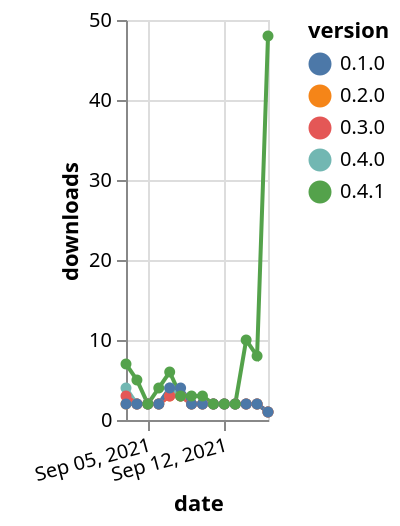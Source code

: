 {"$schema": "https://vega.github.io/schema/vega-lite/v5.json", "description": "A simple bar chart with embedded data.", "data": {"values": [{"date": "2021-09-03", "total": 331, "delta": 2, "version": "0.2.0"}, {"date": "2021-09-04", "total": 333, "delta": 2, "version": "0.2.0"}, {"date": "2021-09-05", "total": 335, "delta": 2, "version": "0.2.0"}, {"date": "2021-09-06", "total": 337, "delta": 2, "version": "0.2.0"}, {"date": "2021-09-07", "total": 340, "delta": 3, "version": "0.2.0"}, {"date": "2021-09-08", "total": 343, "delta": 3, "version": "0.2.0"}, {"date": "2021-09-09", "total": 345, "delta": 2, "version": "0.2.0"}, {"date": "2021-09-10", "total": 347, "delta": 2, "version": "0.2.0"}, {"date": "2021-09-11", "total": 349, "delta": 2, "version": "0.2.0"}, {"date": "2021-09-12", "total": 351, "delta": 2, "version": "0.2.0"}, {"date": "2021-09-13", "total": 353, "delta": 2, "version": "0.2.0"}, {"date": "2021-09-14", "total": 355, "delta": 2, "version": "0.2.0"}, {"date": "2021-09-15", "total": 357, "delta": 2, "version": "0.2.0"}, {"date": "2021-09-16", "total": 358, "delta": 1, "version": "0.2.0"}, {"date": "2021-09-03", "total": 234, "delta": 4, "version": "0.4.0"}, {"date": "2021-09-04", "total": 236, "delta": 2, "version": "0.4.0"}, {"date": "2021-09-05", "total": 238, "delta": 2, "version": "0.4.0"}, {"date": "2021-09-06", "total": 240, "delta": 2, "version": "0.4.0"}, {"date": "2021-09-07", "total": 244, "delta": 4, "version": "0.4.0"}, {"date": "2021-09-08", "total": 247, "delta": 3, "version": "0.4.0"}, {"date": "2021-09-09", "total": 249, "delta": 2, "version": "0.4.0"}, {"date": "2021-09-10", "total": 251, "delta": 2, "version": "0.4.0"}, {"date": "2021-09-11", "total": 253, "delta": 2, "version": "0.4.0"}, {"date": "2021-09-12", "total": 255, "delta": 2, "version": "0.4.0"}, {"date": "2021-09-13", "total": 257, "delta": 2, "version": "0.4.0"}, {"date": "2021-09-14", "total": 259, "delta": 2, "version": "0.4.0"}, {"date": "2021-09-15", "total": 261, "delta": 2, "version": "0.4.0"}, {"date": "2021-09-16", "total": 262, "delta": 1, "version": "0.4.0"}, {"date": "2021-09-03", "total": 306, "delta": 3, "version": "0.3.0"}, {"date": "2021-09-04", "total": 308, "delta": 2, "version": "0.3.0"}, {"date": "2021-09-05", "total": 310, "delta": 2, "version": "0.3.0"}, {"date": "2021-09-06", "total": 312, "delta": 2, "version": "0.3.0"}, {"date": "2021-09-07", "total": 315, "delta": 3, "version": "0.3.0"}, {"date": "2021-09-08", "total": 318, "delta": 3, "version": "0.3.0"}, {"date": "2021-09-09", "total": 320, "delta": 2, "version": "0.3.0"}, {"date": "2021-09-10", "total": 322, "delta": 2, "version": "0.3.0"}, {"date": "2021-09-11", "total": 324, "delta": 2, "version": "0.3.0"}, {"date": "2021-09-12", "total": 326, "delta": 2, "version": "0.3.0"}, {"date": "2021-09-13", "total": 328, "delta": 2, "version": "0.3.0"}, {"date": "2021-09-14", "total": 330, "delta": 2, "version": "0.3.0"}, {"date": "2021-09-15", "total": 332, "delta": 2, "version": "0.3.0"}, {"date": "2021-09-16", "total": 333, "delta": 1, "version": "0.3.0"}, {"date": "2021-09-03", "total": 732, "delta": 2, "version": "0.1.0"}, {"date": "2021-09-04", "total": 734, "delta": 2, "version": "0.1.0"}, {"date": "2021-09-05", "total": 736, "delta": 2, "version": "0.1.0"}, {"date": "2021-09-06", "total": 738, "delta": 2, "version": "0.1.0"}, {"date": "2021-09-07", "total": 742, "delta": 4, "version": "0.1.0"}, {"date": "2021-09-08", "total": 746, "delta": 4, "version": "0.1.0"}, {"date": "2021-09-09", "total": 748, "delta": 2, "version": "0.1.0"}, {"date": "2021-09-10", "total": 750, "delta": 2, "version": "0.1.0"}, {"date": "2021-09-11", "total": 752, "delta": 2, "version": "0.1.0"}, {"date": "2021-09-12", "total": 754, "delta": 2, "version": "0.1.0"}, {"date": "2021-09-13", "total": 756, "delta": 2, "version": "0.1.0"}, {"date": "2021-09-14", "total": 758, "delta": 2, "version": "0.1.0"}, {"date": "2021-09-15", "total": 760, "delta": 2, "version": "0.1.0"}, {"date": "2021-09-16", "total": 761, "delta": 1, "version": "0.1.0"}, {"date": "2021-09-03", "total": 154, "delta": 7, "version": "0.4.1"}, {"date": "2021-09-04", "total": 159, "delta": 5, "version": "0.4.1"}, {"date": "2021-09-05", "total": 161, "delta": 2, "version": "0.4.1"}, {"date": "2021-09-06", "total": 165, "delta": 4, "version": "0.4.1"}, {"date": "2021-09-07", "total": 171, "delta": 6, "version": "0.4.1"}, {"date": "2021-09-08", "total": 174, "delta": 3, "version": "0.4.1"}, {"date": "2021-09-09", "total": 177, "delta": 3, "version": "0.4.1"}, {"date": "2021-09-10", "total": 180, "delta": 3, "version": "0.4.1"}, {"date": "2021-09-11", "total": 182, "delta": 2, "version": "0.4.1"}, {"date": "2021-09-12", "total": 184, "delta": 2, "version": "0.4.1"}, {"date": "2021-09-13", "total": 186, "delta": 2, "version": "0.4.1"}, {"date": "2021-09-14", "total": 196, "delta": 10, "version": "0.4.1"}, {"date": "2021-09-15", "total": 204, "delta": 8, "version": "0.4.1"}, {"date": "2021-09-16", "total": 252, "delta": 48, "version": "0.4.1"}]}, "width": "container", "mark": {"type": "line", "point": {"filled": true}}, "encoding": {"x": {"field": "date", "type": "temporal", "timeUnit": "yearmonthdate", "title": "date", "axis": {"labelAngle": -15}}, "y": {"field": "delta", "type": "quantitative", "title": "downloads"}, "color": {"field": "version", "type": "nominal"}, "tooltip": {"field": "delta"}}}